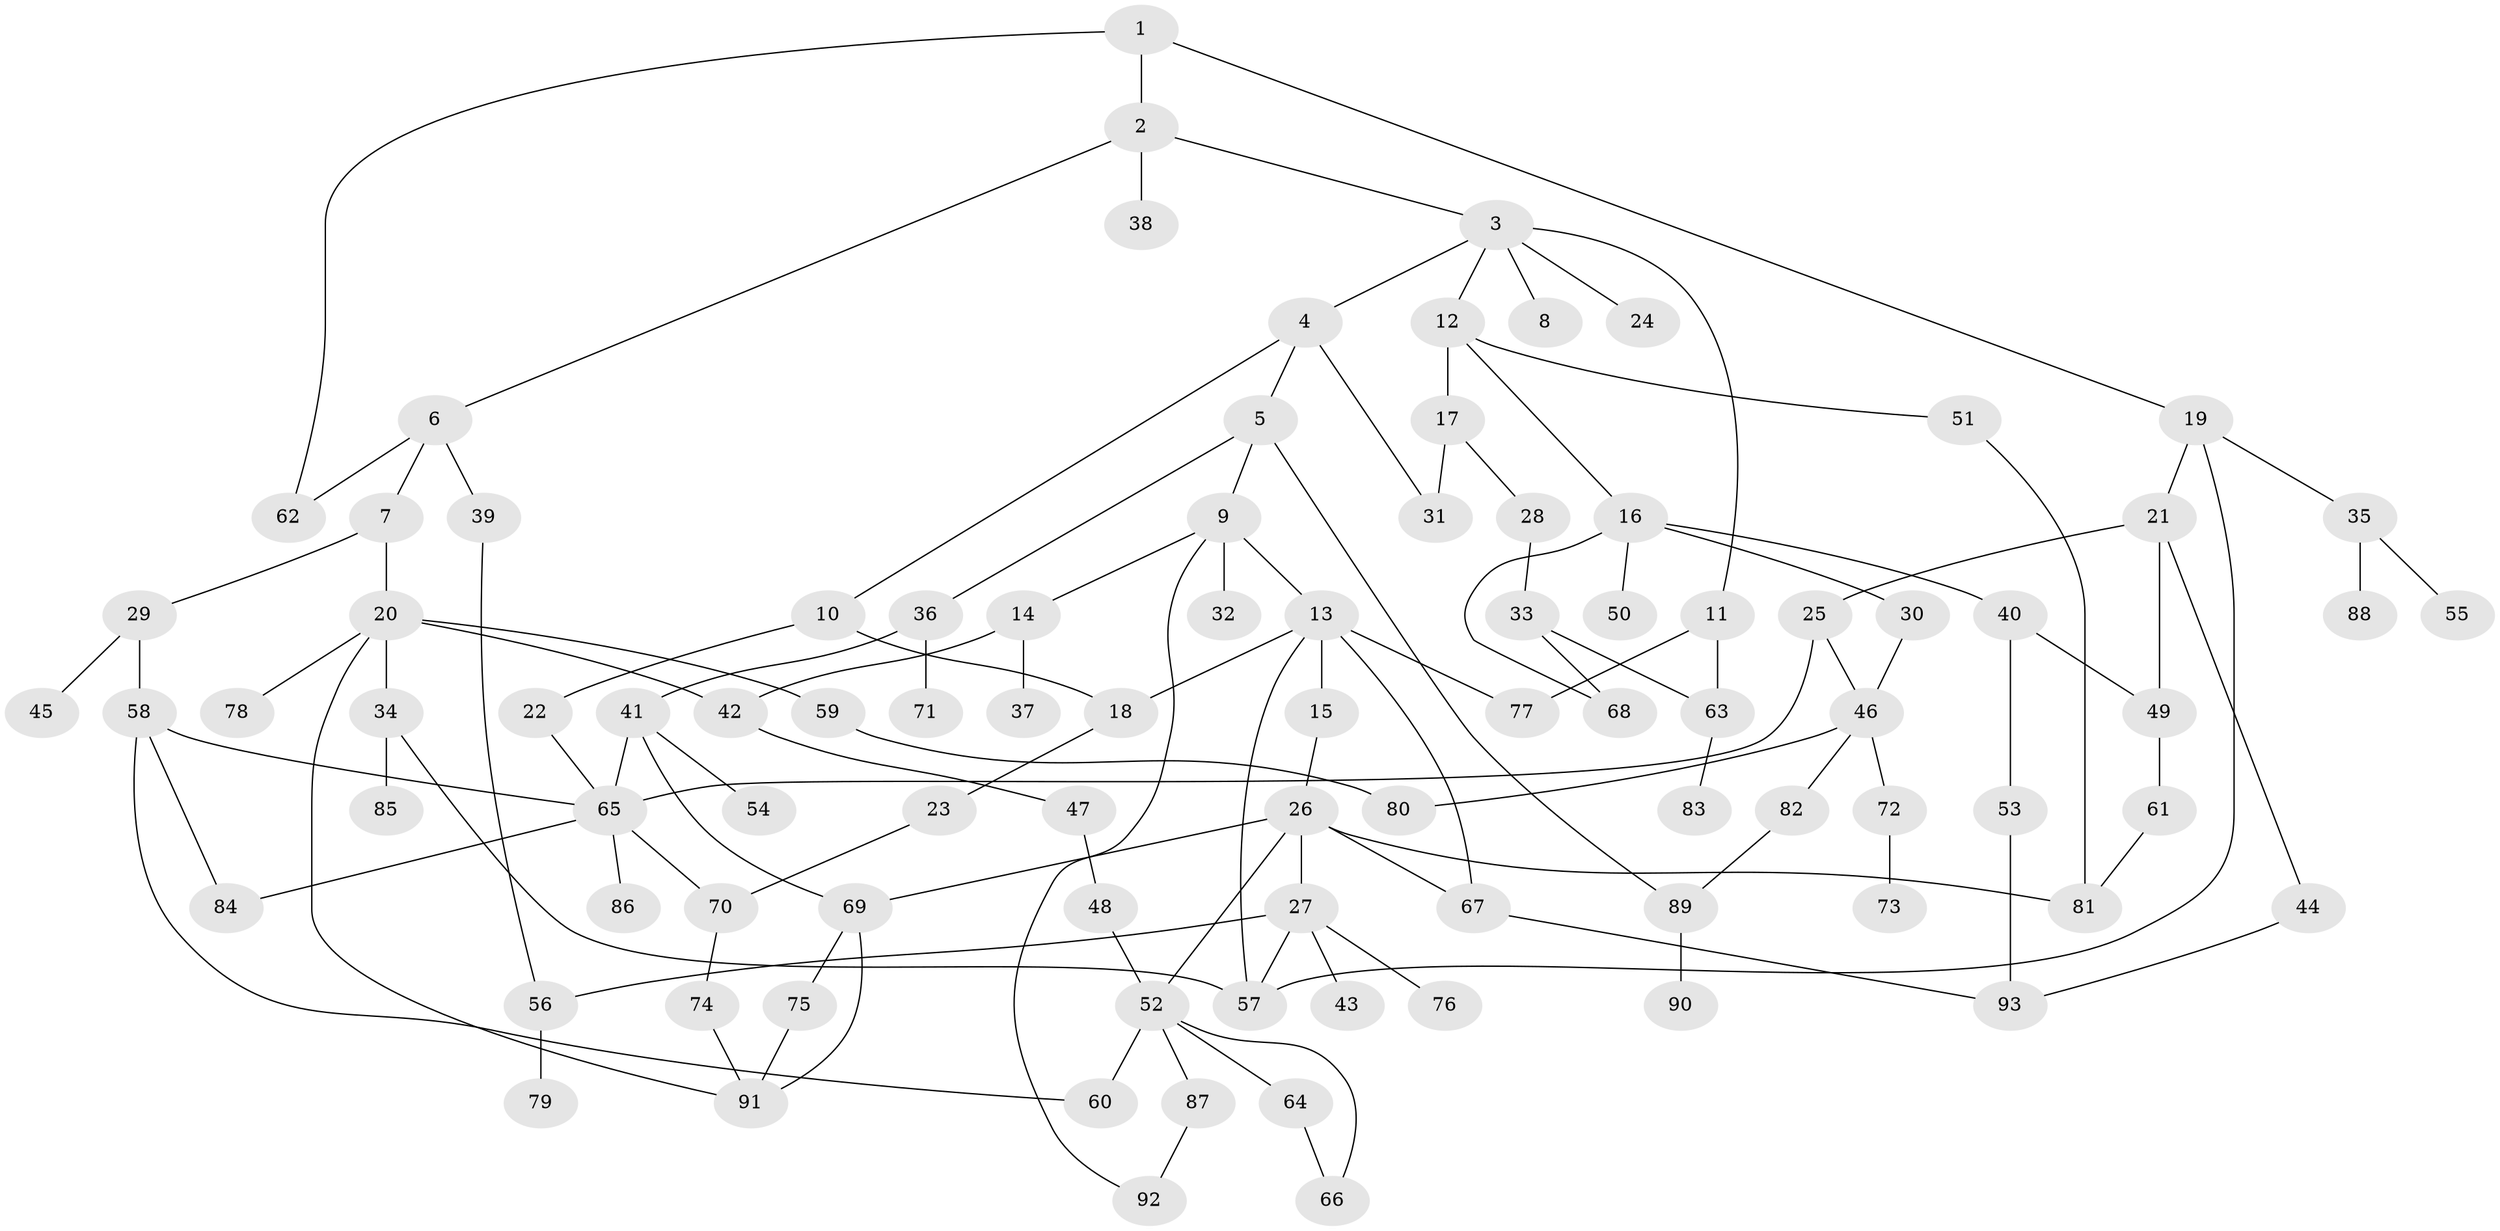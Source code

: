 // Generated by graph-tools (version 1.1) at 2025/41/03/09/25 04:41:38]
// undirected, 93 vertices, 125 edges
graph export_dot {
graph [start="1"]
  node [color=gray90,style=filled];
  1;
  2;
  3;
  4;
  5;
  6;
  7;
  8;
  9;
  10;
  11;
  12;
  13;
  14;
  15;
  16;
  17;
  18;
  19;
  20;
  21;
  22;
  23;
  24;
  25;
  26;
  27;
  28;
  29;
  30;
  31;
  32;
  33;
  34;
  35;
  36;
  37;
  38;
  39;
  40;
  41;
  42;
  43;
  44;
  45;
  46;
  47;
  48;
  49;
  50;
  51;
  52;
  53;
  54;
  55;
  56;
  57;
  58;
  59;
  60;
  61;
  62;
  63;
  64;
  65;
  66;
  67;
  68;
  69;
  70;
  71;
  72;
  73;
  74;
  75;
  76;
  77;
  78;
  79;
  80;
  81;
  82;
  83;
  84;
  85;
  86;
  87;
  88;
  89;
  90;
  91;
  92;
  93;
  1 -- 2;
  1 -- 19;
  1 -- 62;
  2 -- 3;
  2 -- 6;
  2 -- 38;
  3 -- 4;
  3 -- 8;
  3 -- 11;
  3 -- 12;
  3 -- 24;
  4 -- 5;
  4 -- 10;
  4 -- 31;
  5 -- 9;
  5 -- 36;
  5 -- 89;
  6 -- 7;
  6 -- 39;
  6 -- 62;
  7 -- 20;
  7 -- 29;
  9 -- 13;
  9 -- 14;
  9 -- 32;
  9 -- 92;
  10 -- 18;
  10 -- 22;
  11 -- 63;
  11 -- 77;
  12 -- 16;
  12 -- 17;
  12 -- 51;
  13 -- 15;
  13 -- 18;
  13 -- 67;
  13 -- 57;
  13 -- 77;
  14 -- 37;
  14 -- 42;
  15 -- 26;
  16 -- 30;
  16 -- 40;
  16 -- 50;
  16 -- 68;
  17 -- 28;
  17 -- 31;
  18 -- 23;
  19 -- 21;
  19 -- 35;
  19 -- 57;
  20 -- 34;
  20 -- 42;
  20 -- 59;
  20 -- 78;
  20 -- 91;
  21 -- 25;
  21 -- 44;
  21 -- 49;
  22 -- 65;
  23 -- 70;
  25 -- 46;
  25 -- 65;
  26 -- 27;
  26 -- 52;
  26 -- 67;
  26 -- 81;
  26 -- 69;
  27 -- 43;
  27 -- 56;
  27 -- 57;
  27 -- 76;
  28 -- 33;
  29 -- 45;
  29 -- 58;
  30 -- 46;
  33 -- 68;
  33 -- 63;
  34 -- 85;
  34 -- 57;
  35 -- 55;
  35 -- 88;
  36 -- 41;
  36 -- 71;
  39 -- 56;
  40 -- 49;
  40 -- 53;
  41 -- 54;
  41 -- 69;
  41 -- 65;
  42 -- 47;
  44 -- 93;
  46 -- 72;
  46 -- 82;
  46 -- 80;
  47 -- 48;
  48 -- 52;
  49 -- 61;
  51 -- 81;
  52 -- 60;
  52 -- 64;
  52 -- 87;
  52 -- 66;
  53 -- 93;
  56 -- 79;
  58 -- 84;
  58 -- 65;
  58 -- 60;
  59 -- 80;
  61 -- 81;
  63 -- 83;
  64 -- 66;
  65 -- 86;
  65 -- 70;
  65 -- 84;
  67 -- 93;
  69 -- 75;
  69 -- 91;
  70 -- 74;
  72 -- 73;
  74 -- 91;
  75 -- 91;
  82 -- 89;
  87 -- 92;
  89 -- 90;
}
